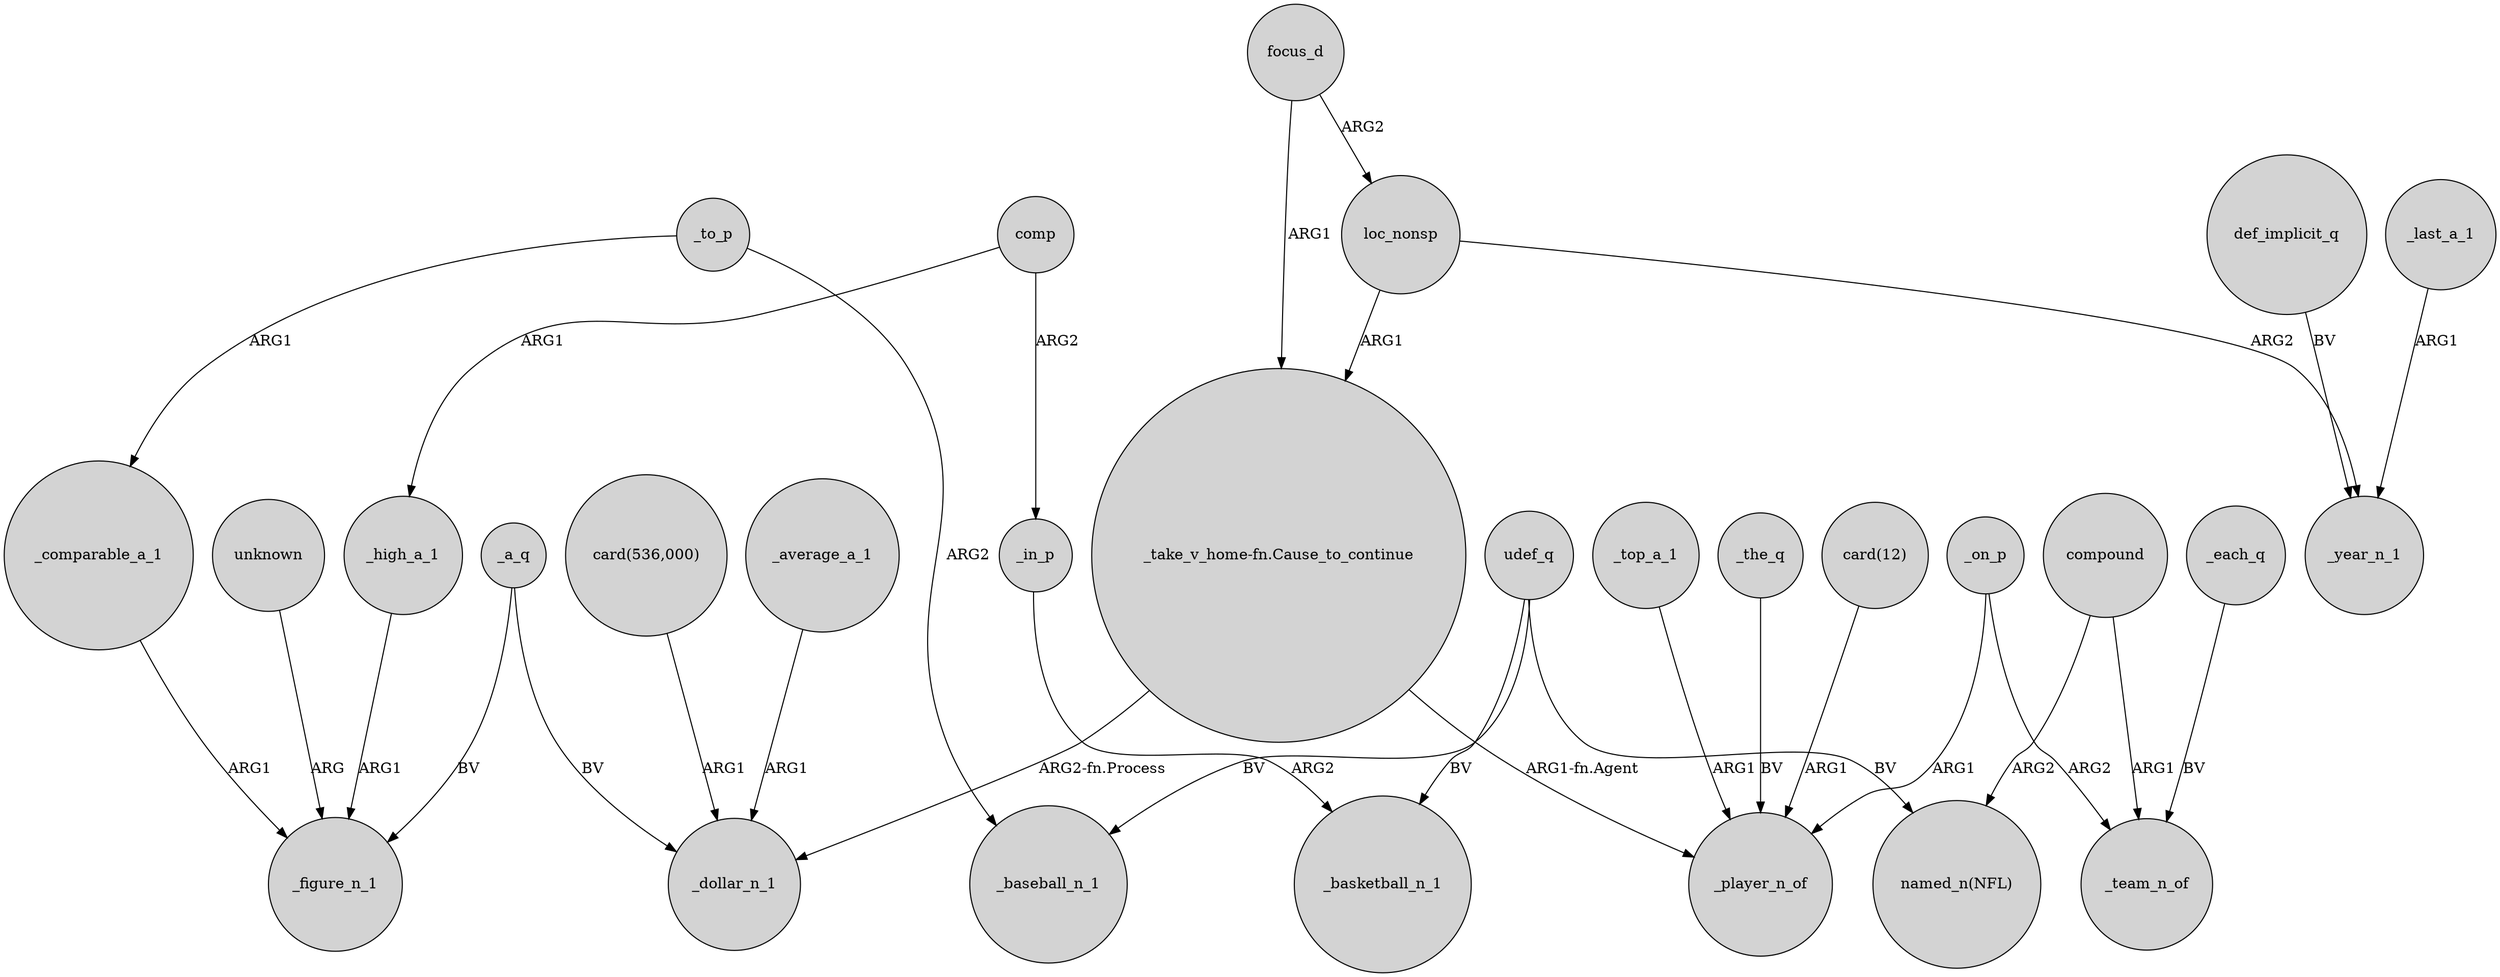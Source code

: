 digraph {
	node [shape=circle style=filled]
	_comparable_a_1 -> _figure_n_1 [label=ARG1]
	_a_q -> _dollar_n_1 [label=BV]
	_top_a_1 -> _player_n_of [label=ARG1]
	_the_q -> _player_n_of [label=BV]
	def_implicit_q -> _year_n_1 [label=BV]
	compound -> "named_n(NFL)" [label=ARG2]
	_each_q -> _team_n_of [label=BV]
	focus_d -> loc_nonsp [label=ARG2]
	focus_d -> "_take_v_home-fn.Cause_to_continue" [label=ARG1]
	"card(536,000)" -> _dollar_n_1 [label=ARG1]
	"_take_v_home-fn.Cause_to_continue" -> _dollar_n_1 [label="ARG2-fn.Process"]
	_to_p -> _baseball_n_1 [label=ARG2]
	loc_nonsp -> _year_n_1 [label=ARG2]
	udef_q -> _basketball_n_1 [label=BV]
	"card(12)" -> _player_n_of [label=ARG1]
	unknown -> _figure_n_1 [label=ARG]
	_high_a_1 -> _figure_n_1 [label=ARG1]
	comp -> _in_p [label=ARG2]
	_a_q -> _figure_n_1 [label=BV]
	_on_p -> _player_n_of [label=ARG1]
	comp -> _high_a_1 [label=ARG1]
	loc_nonsp -> "_take_v_home-fn.Cause_to_continue" [label=ARG1]
	_last_a_1 -> _year_n_1 [label=ARG1]
	_in_p -> _basketball_n_1 [label=ARG2]
	_average_a_1 -> _dollar_n_1 [label=ARG1]
	udef_q -> _baseball_n_1 [label=BV]
	"_take_v_home-fn.Cause_to_continue" -> _player_n_of [label="ARG1-fn.Agent"]
	udef_q -> "named_n(NFL)" [label=BV]
	_on_p -> _team_n_of [label=ARG2]
	_to_p -> _comparable_a_1 [label=ARG1]
	compound -> _team_n_of [label=ARG1]
}
